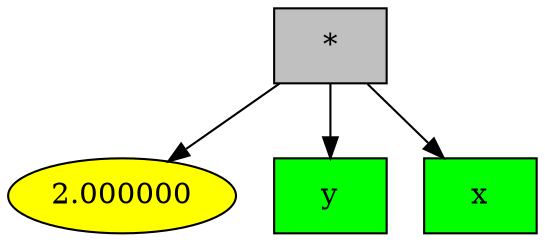 digraph G {
21 [style = filled, label="*", shape = box, fillcolor="grey"];
21->25;
25 [style = filled, label="2.000000", fillcolor="yellow"];
21->86;
86 [style = filled, label="y", shape = box, fillcolor="green"];
21->87;
87 [style = filled, label="x", shape = box, fillcolor="green"];

}
